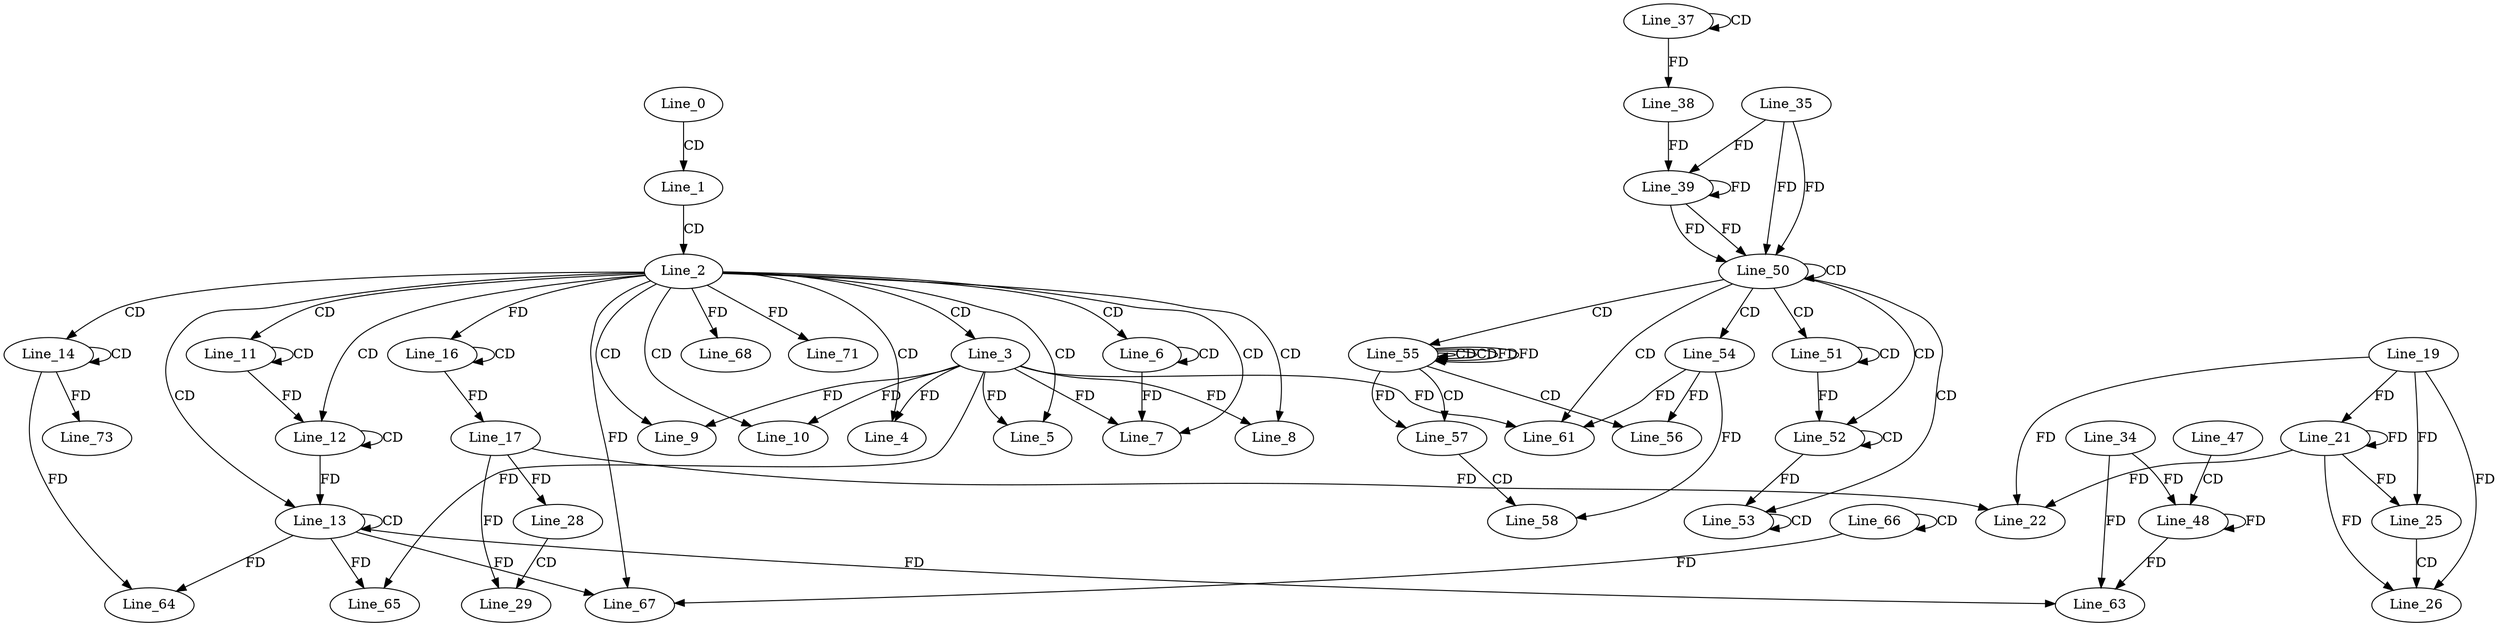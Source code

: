 digraph G {
  Line_0;
  Line_1;
  Line_2;
  Line_3;
  Line_4;
  Line_5;
  Line_6;
  Line_6;
  Line_7;
  Line_8;
  Line_8;
  Line_9;
  Line_9;
  Line_10;
  Line_10;
  Line_11;
  Line_11;
  Line_12;
  Line_12;
  Line_13;
  Line_13;
  Line_14;
  Line_14;
  Line_16;
  Line_16;
  Line_16;
  Line_16;
  Line_17;
  Line_19;
  Line_21;
  Line_17;
  Line_22;
  Line_25;
  Line_26;
  Line_28;
  Line_29;
  Line_37;
  Line_37;
  Line_38;
  Line_35;
  Line_39;
  Line_39;
  Line_38;
  Line_39;
  Line_47;
  Line_48;
  Line_34;
  Line_48;
  Line_50;
  Line_50;
  Line_51;
  Line_51;
  Line_52;
  Line_52;
  Line_53;
  Line_53;
  Line_54;
  Line_55;
  Line_55;
  Line_55;
  Line_56;
  Line_57;
  Line_58;
  Line_61;
  Line_61;
  Line_63;
  Line_64;
  Line_64;
  Line_65;
  Line_65;
  Line_66;
  Line_66;
  Line_67;
  Line_68;
  Line_71;
  Line_73;
  Line_0 -> Line_1 [ label="CD" ];
  Line_1 -> Line_2 [ label="CD" ];
  Line_2 -> Line_3 [ label="CD" ];
  Line_2 -> Line_4 [ label="CD" ];
  Line_3 -> Line_4 [ label="FD" ];
  Line_2 -> Line_5 [ label="CD" ];
  Line_3 -> Line_5 [ label="FD" ];
  Line_2 -> Line_6 [ label="CD" ];
  Line_6 -> Line_6 [ label="CD" ];
  Line_2 -> Line_7 [ label="CD" ];
  Line_3 -> Line_7 [ label="FD" ];
  Line_6 -> Line_7 [ label="FD" ];
  Line_2 -> Line_8 [ label="CD" ];
  Line_3 -> Line_8 [ label="FD" ];
  Line_2 -> Line_9 [ label="CD" ];
  Line_3 -> Line_9 [ label="FD" ];
  Line_2 -> Line_10 [ label="CD" ];
  Line_3 -> Line_10 [ label="FD" ];
  Line_2 -> Line_11 [ label="CD" ];
  Line_11 -> Line_11 [ label="CD" ];
  Line_2 -> Line_12 [ label="CD" ];
  Line_12 -> Line_12 [ label="CD" ];
  Line_11 -> Line_12 [ label="FD" ];
  Line_2 -> Line_13 [ label="CD" ];
  Line_13 -> Line_13 [ label="CD" ];
  Line_12 -> Line_13 [ label="FD" ];
  Line_2 -> Line_14 [ label="CD" ];
  Line_14 -> Line_14 [ label="CD" ];
  Line_16 -> Line_16 [ label="CD" ];
  Line_2 -> Line_16 [ label="FD" ];
  Line_16 -> Line_17 [ label="FD" ];
  Line_19 -> Line_21 [ label="FD" ];
  Line_21 -> Line_21 [ label="FD" ];
  Line_17 -> Line_22 [ label="FD" ];
  Line_19 -> Line_22 [ label="FD" ];
  Line_21 -> Line_22 [ label="FD" ];
  Line_19 -> Line_25 [ label="FD" ];
  Line_21 -> Line_25 [ label="FD" ];
  Line_25 -> Line_26 [ label="CD" ];
  Line_19 -> Line_26 [ label="FD" ];
  Line_21 -> Line_26 [ label="FD" ];
  Line_17 -> Line_28 [ label="FD" ];
  Line_28 -> Line_29 [ label="CD" ];
  Line_17 -> Line_29 [ label="FD" ];
  Line_37 -> Line_37 [ label="CD" ];
  Line_37 -> Line_38 [ label="FD" ];
  Line_35 -> Line_39 [ label="FD" ];
  Line_39 -> Line_39 [ label="FD" ];
  Line_38 -> Line_39 [ label="FD" ];
  Line_47 -> Line_48 [ label="CD" ];
  Line_34 -> Line_48 [ label="FD" ];
  Line_48 -> Line_48 [ label="FD" ];
  Line_35 -> Line_50 [ label="FD" ];
  Line_39 -> Line_50 [ label="FD" ];
  Line_50 -> Line_50 [ label="CD" ];
  Line_35 -> Line_50 [ label="FD" ];
  Line_39 -> Line_50 [ label="FD" ];
  Line_50 -> Line_51 [ label="CD" ];
  Line_51 -> Line_51 [ label="CD" ];
  Line_50 -> Line_52 [ label="CD" ];
  Line_52 -> Line_52 [ label="CD" ];
  Line_51 -> Line_52 [ label="FD" ];
  Line_50 -> Line_53 [ label="CD" ];
  Line_53 -> Line_53 [ label="CD" ];
  Line_52 -> Line_53 [ label="FD" ];
  Line_50 -> Line_54 [ label="CD" ];
  Line_50 -> Line_55 [ label="CD" ];
  Line_55 -> Line_55 [ label="CD" ];
  Line_55 -> Line_55 [ label="CD" ];
  Line_55 -> Line_55 [ label="FD" ];
  Line_55 -> Line_56 [ label="CD" ];
  Line_54 -> Line_56 [ label="FD" ];
  Line_55 -> Line_57 [ label="CD" ];
  Line_55 -> Line_57 [ label="FD" ];
  Line_57 -> Line_58 [ label="CD" ];
  Line_54 -> Line_58 [ label="FD" ];
  Line_50 -> Line_61 [ label="CD" ];
  Line_3 -> Line_61 [ label="FD" ];
  Line_54 -> Line_61 [ label="FD" ];
  Line_13 -> Line_63 [ label="FD" ];
  Line_34 -> Line_63 [ label="FD" ];
  Line_48 -> Line_63 [ label="FD" ];
  Line_13 -> Line_64 [ label="FD" ];
  Line_14 -> Line_64 [ label="FD" ];
  Line_13 -> Line_65 [ label="FD" ];
  Line_3 -> Line_65 [ label="FD" ];
  Line_66 -> Line_66 [ label="CD" ];
  Line_13 -> Line_67 [ label="FD" ];
  Line_2 -> Line_67 [ label="FD" ];
  Line_66 -> Line_67 [ label="FD" ];
  Line_2 -> Line_68 [ label="FD" ];
  Line_2 -> Line_71 [ label="FD" ];
  Line_14 -> Line_73 [ label="FD" ];
  Line_55 -> Line_55 [ label="FD" ];
}
